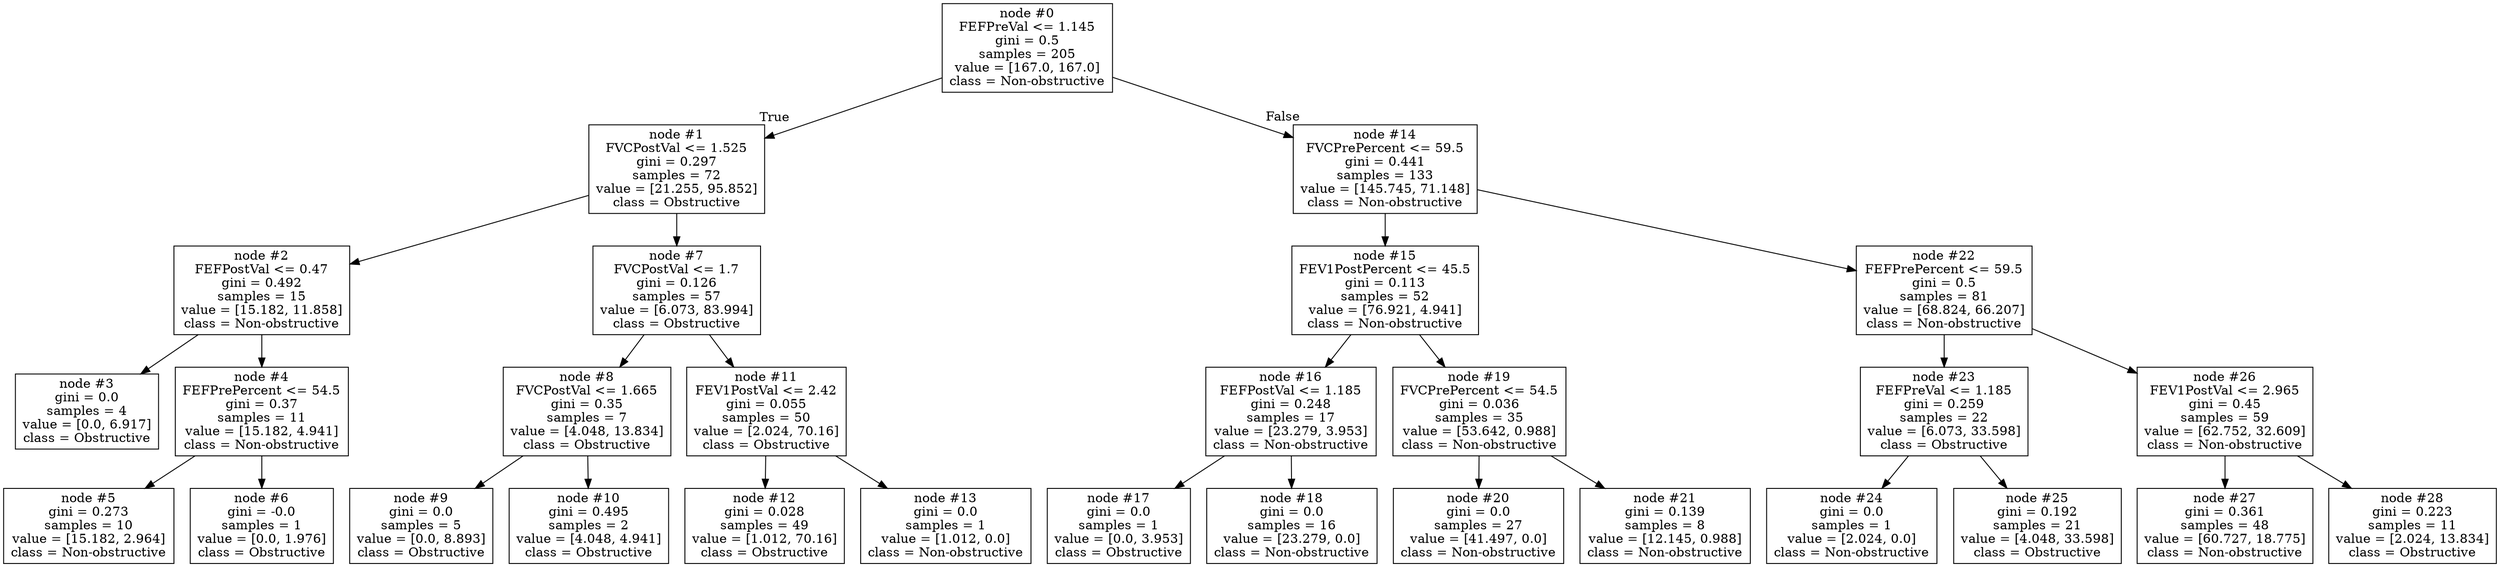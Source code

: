 digraph Tree {
node [shape=box] ;
0 [label="node #0\nFEFPreVal <= 1.145\ngini = 0.5\nsamples = 205\nvalue = [167.0, 167.0]\nclass = Non-obstructive"] ;
1 [label="node #1\nFVCPostVal <= 1.525\ngini = 0.297\nsamples = 72\nvalue = [21.255, 95.852]\nclass = Obstructive"] ;
0 -> 1 [labeldistance=2.5, labelangle=45, headlabel="True"] ;
2 [label="node #2\nFEFPostVal <= 0.47\ngini = 0.492\nsamples = 15\nvalue = [15.182, 11.858]\nclass = Non-obstructive"] ;
1 -> 2 ;
3 [label="node #3\ngini = 0.0\nsamples = 4\nvalue = [0.0, 6.917]\nclass = Obstructive"] ;
2 -> 3 ;
4 [label="node #4\nFEFPrePercent <= 54.5\ngini = 0.37\nsamples = 11\nvalue = [15.182, 4.941]\nclass = Non-obstructive"] ;
2 -> 4 ;
5 [label="node #5\ngini = 0.273\nsamples = 10\nvalue = [15.182, 2.964]\nclass = Non-obstructive"] ;
4 -> 5 ;
6 [label="node #6\ngini = -0.0\nsamples = 1\nvalue = [0.0, 1.976]\nclass = Obstructive"] ;
4 -> 6 ;
7 [label="node #7\nFVCPostVal <= 1.7\ngini = 0.126\nsamples = 57\nvalue = [6.073, 83.994]\nclass = Obstructive"] ;
1 -> 7 ;
8 [label="node #8\nFVCPostVal <= 1.665\ngini = 0.35\nsamples = 7\nvalue = [4.048, 13.834]\nclass = Obstructive"] ;
7 -> 8 ;
9 [label="node #9\ngini = 0.0\nsamples = 5\nvalue = [0.0, 8.893]\nclass = Obstructive"] ;
8 -> 9 ;
10 [label="node #10\ngini = 0.495\nsamples = 2\nvalue = [4.048, 4.941]\nclass = Obstructive"] ;
8 -> 10 ;
11 [label="node #11\nFEV1PostVal <= 2.42\ngini = 0.055\nsamples = 50\nvalue = [2.024, 70.16]\nclass = Obstructive"] ;
7 -> 11 ;
12 [label="node #12\ngini = 0.028\nsamples = 49\nvalue = [1.012, 70.16]\nclass = Obstructive"] ;
11 -> 12 ;
13 [label="node #13\ngini = 0.0\nsamples = 1\nvalue = [1.012, 0.0]\nclass = Non-obstructive"] ;
11 -> 13 ;
14 [label="node #14\nFVCPrePercent <= 59.5\ngini = 0.441\nsamples = 133\nvalue = [145.745, 71.148]\nclass = Non-obstructive"] ;
0 -> 14 [labeldistance=2.5, labelangle=-45, headlabel="False"] ;
15 [label="node #15\nFEV1PostPercent <= 45.5\ngini = 0.113\nsamples = 52\nvalue = [76.921, 4.941]\nclass = Non-obstructive"] ;
14 -> 15 ;
16 [label="node #16\nFEFPostVal <= 1.185\ngini = 0.248\nsamples = 17\nvalue = [23.279, 3.953]\nclass = Non-obstructive"] ;
15 -> 16 ;
17 [label="node #17\ngini = 0.0\nsamples = 1\nvalue = [0.0, 3.953]\nclass = Obstructive"] ;
16 -> 17 ;
18 [label="node #18\ngini = 0.0\nsamples = 16\nvalue = [23.279, 0.0]\nclass = Non-obstructive"] ;
16 -> 18 ;
19 [label="node #19\nFVCPrePercent <= 54.5\ngini = 0.036\nsamples = 35\nvalue = [53.642, 0.988]\nclass = Non-obstructive"] ;
15 -> 19 ;
20 [label="node #20\ngini = 0.0\nsamples = 27\nvalue = [41.497, 0.0]\nclass = Non-obstructive"] ;
19 -> 20 ;
21 [label="node #21\ngini = 0.139\nsamples = 8\nvalue = [12.145, 0.988]\nclass = Non-obstructive"] ;
19 -> 21 ;
22 [label="node #22\nFEFPrePercent <= 59.5\ngini = 0.5\nsamples = 81\nvalue = [68.824, 66.207]\nclass = Non-obstructive"] ;
14 -> 22 ;
23 [label="node #23\nFEFPreVal <= 1.185\ngini = 0.259\nsamples = 22\nvalue = [6.073, 33.598]\nclass = Obstructive"] ;
22 -> 23 ;
24 [label="node #24\ngini = 0.0\nsamples = 1\nvalue = [2.024, 0.0]\nclass = Non-obstructive"] ;
23 -> 24 ;
25 [label="node #25\ngini = 0.192\nsamples = 21\nvalue = [4.048, 33.598]\nclass = Obstructive"] ;
23 -> 25 ;
26 [label="node #26\nFEV1PostVal <= 2.965\ngini = 0.45\nsamples = 59\nvalue = [62.752, 32.609]\nclass = Non-obstructive"] ;
22 -> 26 ;
27 [label="node #27\ngini = 0.361\nsamples = 48\nvalue = [60.727, 18.775]\nclass = Non-obstructive"] ;
26 -> 27 ;
28 [label="node #28\ngini = 0.223\nsamples = 11\nvalue = [2.024, 13.834]\nclass = Obstructive"] ;
26 -> 28 ;
}